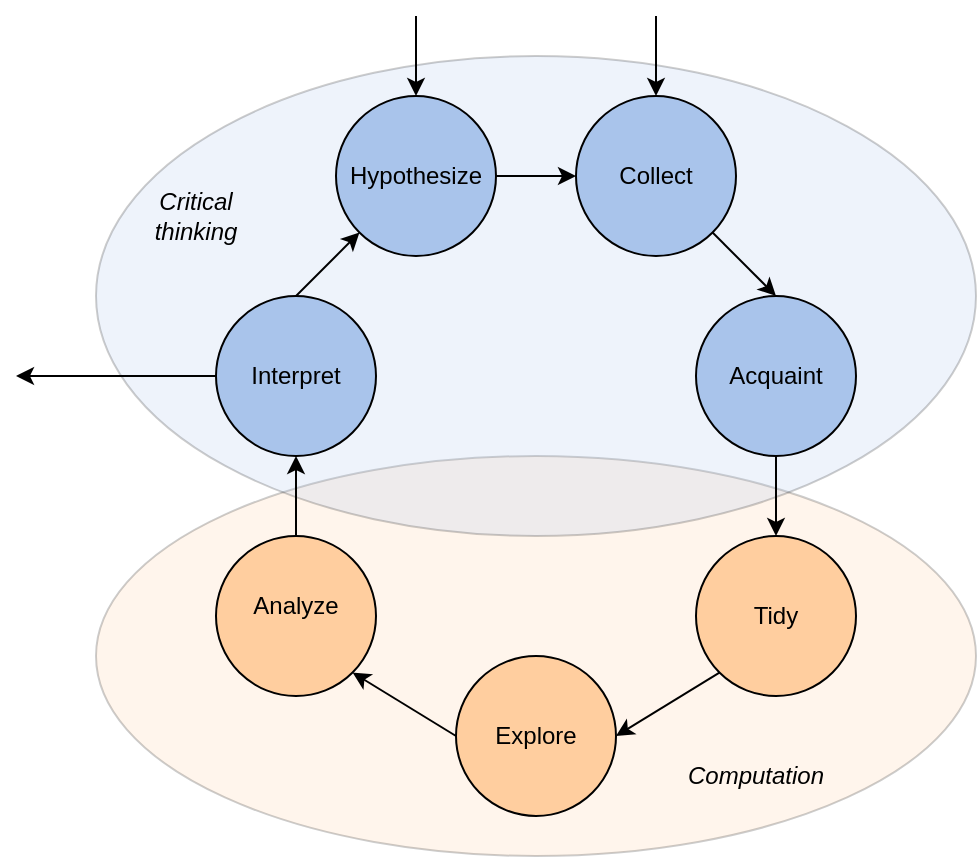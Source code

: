 <mxGraphModel dx="966" dy="705" grid="1" gridSize="10" guides="1" tooltips="1" connect="1" arrows="1" fold="1" page="1" pageScale="1" pageWidth="850" pageHeight="1100" background="#ffffff"><root><mxCell id="0"/><mxCell id="1" parent="0"/><mxCell id="28" value="" style="ellipse;whiteSpace=wrap;html=1;fillColor=#FFCE9F;fontFamily=Helvetica;opacity=20;" parent="1" vertex="1"><mxGeometry x="120" y="240" width="440" height="200" as="geometry"/></mxCell><mxCell id="31" value="" style="ellipse;whiteSpace=wrap;html=1;fillColor=#A9C4EB;fontFamily=Helvetica;opacity=20;" parent="1" vertex="1"><mxGeometry x="120" y="40" width="440" height="240" as="geometry"/></mxCell><mxCell id="2" value="" style="ellipse;whiteSpace=wrap;html=1;aspect=fixed;fillColor=#A9C4EB;" parent="1" vertex="1"><mxGeometry x="240" y="60" width="80" height="80" as="geometry"/></mxCell><mxCell id="3" value="Hypothesize" style="text;html=1;strokeColor=none;fillColor=none;align=center;verticalAlign=middle;whiteSpace=wrap;rounded=0;" parent="1" vertex="1"><mxGeometry x="260" y="90" width="40" height="20" as="geometry"/></mxCell><mxCell id="4" value="" style="ellipse;whiteSpace=wrap;html=1;aspect=fixed;fillColor=#A9C4EB;" parent="1" vertex="1"><mxGeometry x="360" y="60" width="80" height="80" as="geometry"/></mxCell><mxCell id="5" value="Collect" style="text;html=1;strokeColor=none;fillColor=none;align=center;verticalAlign=middle;whiteSpace=wrap;rounded=0;direction=west;" parent="1" vertex="1"><mxGeometry x="370" y="90" width="60" height="20" as="geometry"/></mxCell><mxCell id="6" value="" style="ellipse;whiteSpace=wrap;html=1;aspect=fixed;fillColor=#A9C4EB;fontFamily=Helvetica;" parent="1" vertex="1"><mxGeometry x="420" y="160" width="80" height="80" as="geometry"/></mxCell><mxCell id="7" value="Acquaint" style="text;html=1;strokeColor=none;fillColor=none;align=center;verticalAlign=middle;whiteSpace=wrap;rounded=0;" parent="1" vertex="1"><mxGeometry x="440" y="190" width="40" height="20" as="geometry"/></mxCell><mxCell id="8" value="" style="ellipse;whiteSpace=wrap;html=1;aspect=fixed;fillColor=#FFCE9F;fontFamily=Helvetica;" parent="1" vertex="1"><mxGeometry x="420" y="280" width="80" height="80" as="geometry"/></mxCell><mxCell id="9" value="Tidy" style="text;html=1;strokeColor=none;fillColor=none;align=center;verticalAlign=middle;whiteSpace=wrap;rounded=0;fontFamily=Helvetica;" parent="1" vertex="1"><mxGeometry x="440" y="310" width="40" height="20" as="geometry"/></mxCell><mxCell id="12" value="" style="ellipse;whiteSpace=wrap;html=1;aspect=fixed;fillColor=#FFCE9F;fontFamily=Helvetica;" parent="1" vertex="1"><mxGeometry x="300" y="340" width="80" height="80" as="geometry"/></mxCell><mxCell id="13" value="Explore" style="text;html=1;strokeColor=none;fillColor=none;align=center;verticalAlign=middle;whiteSpace=wrap;rounded=0;fontFamily=Helvetica;" parent="1" vertex="1"><mxGeometry x="320" y="370" width="40" height="20" as="geometry"/></mxCell><mxCell id="14" value="" style="ellipse;whiteSpace=wrap;html=1;aspect=fixed;fillColor=#FFCE9F;fontFamily=Helvetica;" parent="1" vertex="1"><mxGeometry x="180" y="280" width="80" height="80" as="geometry"/></mxCell><mxCell id="15" value="Analyze" style="text;html=1;strokeColor=none;fillColor=none;align=center;verticalAlign=middle;whiteSpace=wrap;rounded=0;fontFamily=Helvetica;" parent="1" vertex="1"><mxGeometry x="200" y="300" width="40" height="30" as="geometry"/></mxCell><mxCell id="19" value="Interpret" style="ellipse;whiteSpace=wrap;html=1;aspect=fixed;fillColor=#A9C4EB;" parent="1" vertex="1"><mxGeometry x="180" y="160" width="80" height="80" as="geometry"/></mxCell><mxCell id="20" value="" style="endArrow=classic;html=1;fontFamily=Helvetica;entryX=0;entryY=0.5;exitX=1;exitY=0.5;" parent="1" source="2" target="4" edge="1"><mxGeometry width="50" height="50" relative="1" as="geometry"><mxPoint x="315" y="125" as="sourcePoint"/><mxPoint x="365" y="75" as="targetPoint"/></mxGeometry></mxCell><mxCell id="22" value="" style="endArrow=classic;html=1;fontFamily=Helvetica;exitX=1;exitY=1;entryX=0.5;entryY=0;" parent="1" source="4" target="6" edge="1"><mxGeometry width="50" height="50" relative="1" as="geometry"><mxPoint x="180" y="490" as="sourcePoint"/><mxPoint x="230" y="440" as="targetPoint"/></mxGeometry></mxCell><mxCell id="23" value="" style="endArrow=classic;html=1;fontFamily=Helvetica;exitX=0.5;exitY=1;entryX=0.5;entryY=0;" parent="1" source="6" target="8" edge="1"><mxGeometry width="50" height="50" relative="1" as="geometry"><mxPoint x="180" y="490" as="sourcePoint"/><mxPoint x="230" y="440" as="targetPoint"/></mxGeometry></mxCell><mxCell id="24" value="" style="endArrow=classic;html=1;fontFamily=Helvetica;exitX=0;exitY=1;entryX=1;entryY=0.5;" parent="1" source="8" target="12" edge="1"><mxGeometry width="50" height="50" relative="1" as="geometry"><mxPoint x="180" y="490" as="sourcePoint"/><mxPoint x="230" y="440" as="targetPoint"/></mxGeometry></mxCell><mxCell id="25" value="" style="endArrow=classic;html=1;fontFamily=Helvetica;exitX=0;exitY=0.5;entryX=1;entryY=1;" parent="1" source="12" target="14" edge="1"><mxGeometry width="50" height="50" relative="1" as="geometry"><mxPoint x="180" y="490" as="sourcePoint"/><mxPoint x="230" y="440" as="targetPoint"/></mxGeometry></mxCell><mxCell id="26" value="" style="endArrow=classic;html=1;fontFamily=Helvetica;exitX=0.5;exitY=0;entryX=0.5;entryY=1;" parent="1" source="14" target="19" edge="1"><mxGeometry width="50" height="50" relative="1" as="geometry"><mxPoint x="180" y="490" as="sourcePoint"/><mxPoint x="230" y="440" as="targetPoint"/></mxGeometry></mxCell><mxCell id="27" value="" style="endArrow=classic;html=1;fontFamily=Helvetica;exitX=0.5;exitY=0;entryX=0;entryY=1;" parent="1" source="19" target="2" edge="1"><mxGeometry width="50" height="50" relative="1" as="geometry"><mxPoint x="180" y="490" as="sourcePoint"/><mxPoint x="230" y="440" as="targetPoint"/></mxGeometry></mxCell><mxCell id="30" value="&lt;i&gt;Computation&lt;/i&gt;" style="text;html=1;strokeColor=none;fillColor=none;align=center;verticalAlign=middle;whiteSpace=wrap;rounded=0;fontFamily=Helvetica;" parent="1" vertex="1"><mxGeometry x="430" y="390" width="40" height="20" as="geometry"/></mxCell><mxCell id="32" value="&lt;i&gt;Critical thinking&lt;/i&gt;" style="text;html=1;strokeColor=none;fillColor=none;align=center;verticalAlign=middle;whiteSpace=wrap;rounded=0;fontFamily=Helvetica;" parent="1" vertex="1"><mxGeometry x="150" y="110" width="40" height="20" as="geometry"/></mxCell><mxCell id="37" value="" style="endArrow=classic;html=1;fontFamily=Helvetica;entryX=0.5;entryY=0;" parent="1" target="2" edge="1"><mxGeometry width="50" height="50" relative="1" as="geometry"><mxPoint x="280" y="20" as="sourcePoint"/><mxPoint x="170" y="30" as="targetPoint"/></mxGeometry></mxCell><mxCell id="38" value="" style="endArrow=classic;html=1;fontFamily=Helvetica;entryX=0.5;entryY=0;" parent="1" target="4" edge="1"><mxGeometry width="50" height="50" relative="1" as="geometry"><mxPoint x="400" y="20" as="sourcePoint"/><mxPoint x="170" y="460" as="targetPoint"/></mxGeometry></mxCell><mxCell id="39" value="" style="endArrow=classic;html=1;fontFamily=Helvetica;exitX=0;exitY=0.5;" parent="1" source="19" edge="1"><mxGeometry width="50" height="50" relative="1" as="geometry"><mxPoint x="120" y="510" as="sourcePoint"/><mxPoint x="80" y="200" as="targetPoint"/></mxGeometry></mxCell></root></mxGraphModel>